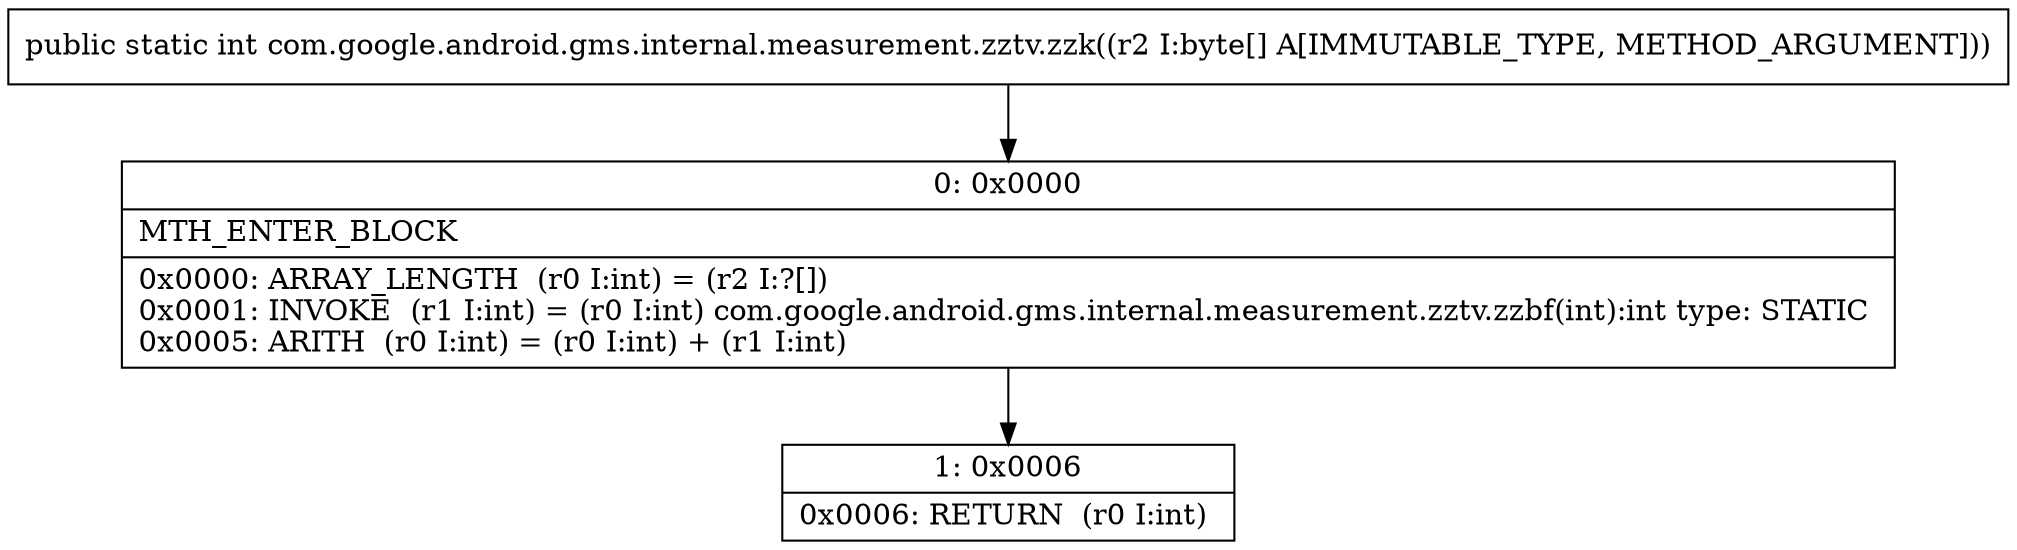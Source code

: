 digraph "CFG forcom.google.android.gms.internal.measurement.zztv.zzk([B)I" {
Node_0 [shape=record,label="{0\:\ 0x0000|MTH_ENTER_BLOCK\l|0x0000: ARRAY_LENGTH  (r0 I:int) = (r2 I:?[]) \l0x0001: INVOKE  (r1 I:int) = (r0 I:int) com.google.android.gms.internal.measurement.zztv.zzbf(int):int type: STATIC \l0x0005: ARITH  (r0 I:int) = (r0 I:int) + (r1 I:int) \l}"];
Node_1 [shape=record,label="{1\:\ 0x0006|0x0006: RETURN  (r0 I:int) \l}"];
MethodNode[shape=record,label="{public static int com.google.android.gms.internal.measurement.zztv.zzk((r2 I:byte[] A[IMMUTABLE_TYPE, METHOD_ARGUMENT])) }"];
MethodNode -> Node_0;
Node_0 -> Node_1;
}


